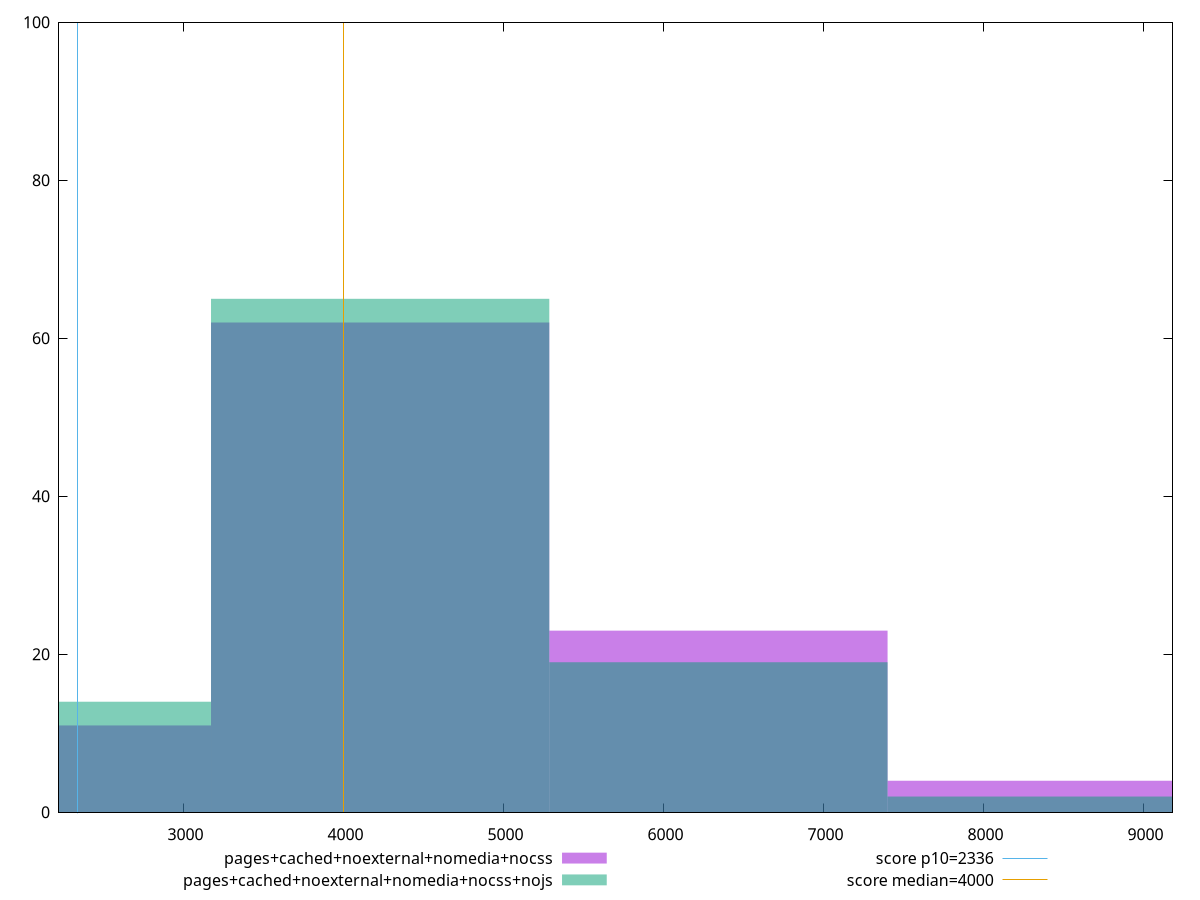 reset

$pagesCachedNoexternalNomediaNocss <<EOF
6342.865470763016 23
4228.5769805086775 62
2114.2884902543387 11
8457.153961017355 4
EOF

$pagesCachedNoexternalNomediaNocssNojs <<EOF
4228.5769805086775 65
6342.865470763016 19
2114.2884902543387 14
8457.153961017355 2
EOF

set key outside below
set boxwidth 2114.2884902543387
set xrange [2221.2619999999997:9180.902999999998]
set yrange [0:100]
set trange [0:100]
set style fill transparent solid 0.5 noborder

set parametric
set terminal svg size 640, 500 enhanced background rgb 'white'
set output "reprap/first-meaningful-paint/comparison/histogram/4_vs_5.svg"

plot $pagesCachedNoexternalNomediaNocss title "pages+cached+noexternal+nomedia+nocss" with boxes, \
     $pagesCachedNoexternalNomediaNocssNojs title "pages+cached+noexternal+nomedia+nocss+nojs" with boxes, \
     2336,t title "score p10=2336", \
     4000,t title "score median=4000"

reset
